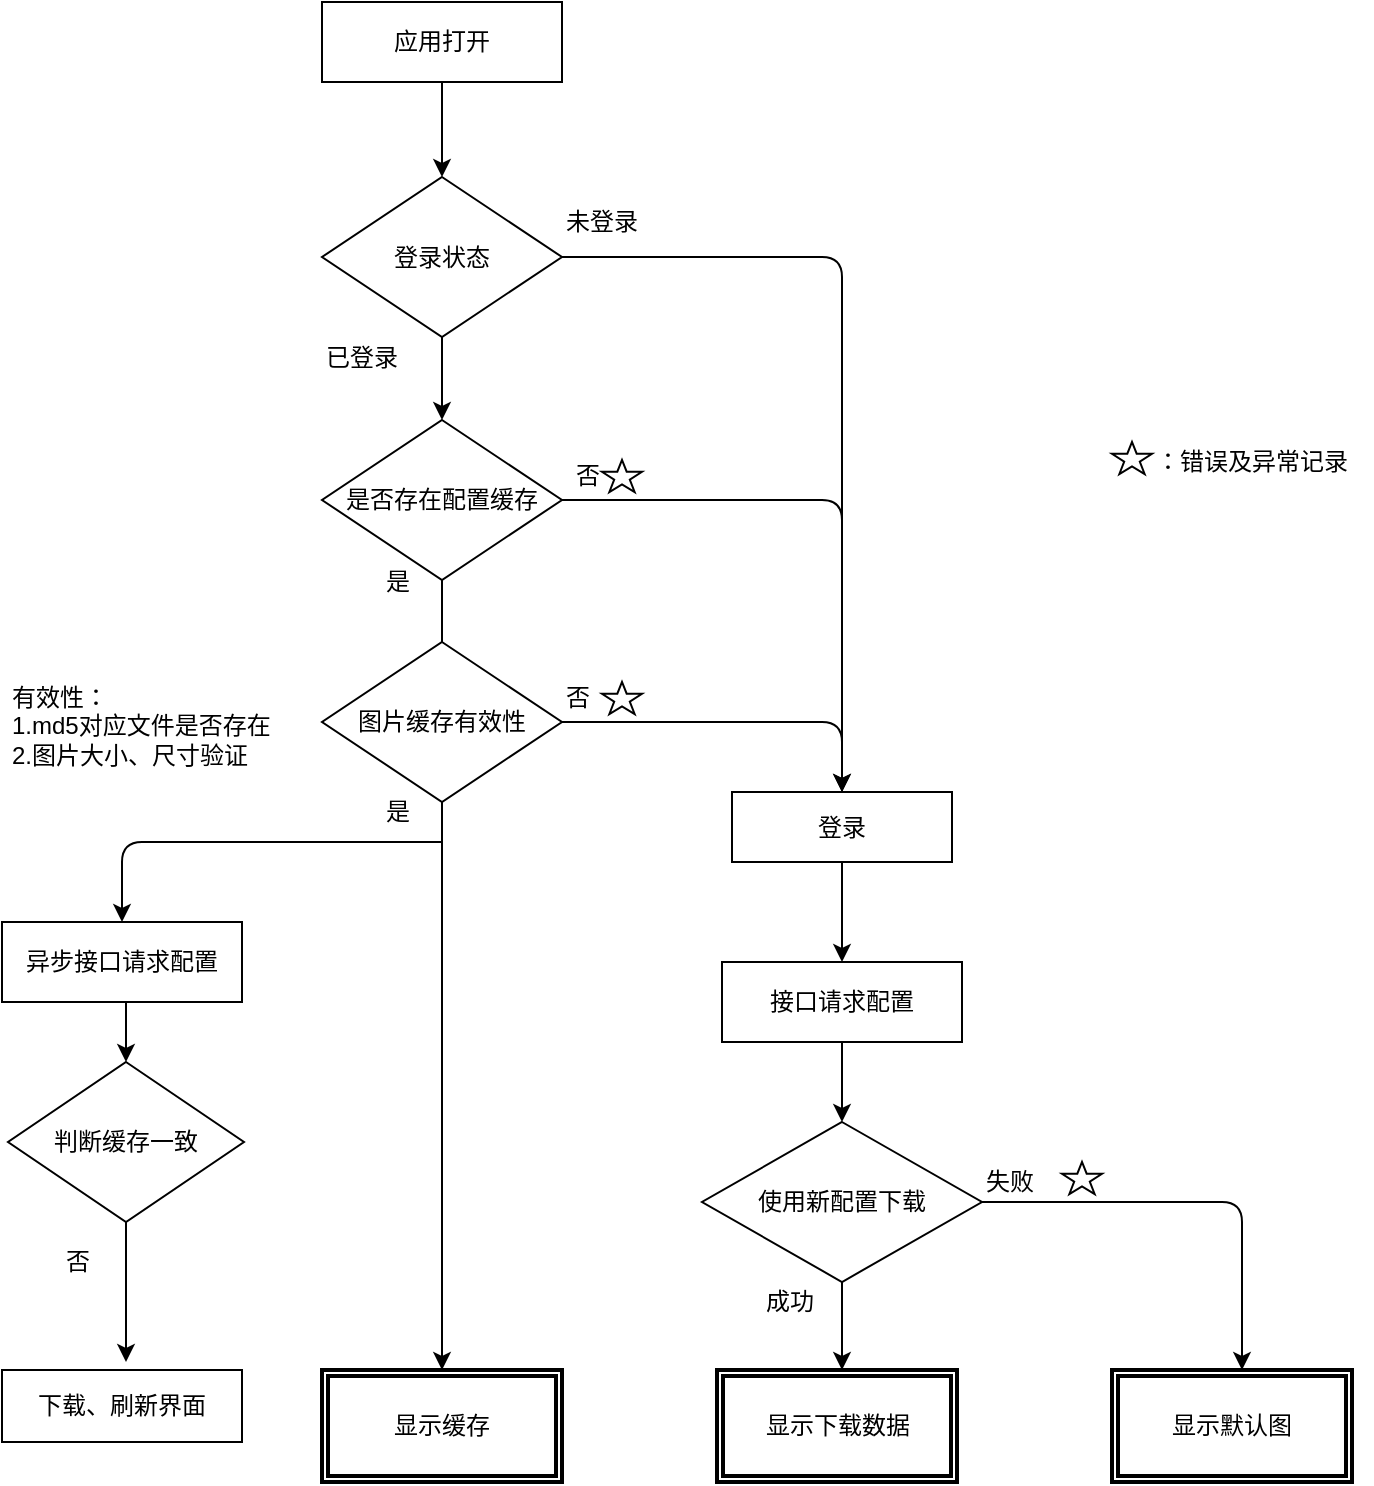 <mxfile version="11.0.9" type="github"><diagram id="Av-IHMT5Xzm4aiiN9Ryq" name="Page-1"><mxGraphModel dx="825" dy="773" grid="1" gridSize="10" guides="1" tooltips="1" connect="1" arrows="1" fold="1" page="1" pageScale="1" pageWidth="827" pageHeight="1169" math="0" shadow="0"><root><mxCell id="0"/><mxCell id="1" parent="0"/><mxCell id="Nhjgdy69EPyARYpoZWZJ-32" style="edgeStyle=orthogonalEdgeStyle;rounded=0;orthogonalLoop=1;jettySize=auto;html=1;entryX=0.5;entryY=0;entryDx=0;entryDy=0;" edge="1" parent="1" source="tXEbZ64m0D1ujOn4RVzD-1" target="Nhjgdy69EPyARYpoZWZJ-19"><mxGeometry relative="1" as="geometry"/></mxCell><mxCell id="tXEbZ64m0D1ujOn4RVzD-1" value="应用打开" style="rounded=0;whiteSpace=wrap;html=1;" parent="1" vertex="1"><mxGeometry x="190" y="30" width="120" height="40" as="geometry"/></mxCell><mxCell id="tXEbZ64m0D1ujOn4RVzD-2" value="是否存在配置缓存" style="rhombus;whiteSpace=wrap;html=1;" parent="1" vertex="1"><mxGeometry x="190" y="239" width="120" height="80" as="geometry"/></mxCell><mxCell id="tXEbZ64m0D1ujOn4RVzD-4" value="" style="endArrow=classic;html=1;exitX=0.5;exitY=1;exitDx=0;exitDy=0;" parent="1" source="tXEbZ64m0D1ujOn4RVzD-2" edge="1"><mxGeometry width="50" height="50" relative="1" as="geometry"><mxPoint x="190" y="410" as="sourcePoint"/><mxPoint x="250" y="390" as="targetPoint"/></mxGeometry></mxCell><mxCell id="tXEbZ64m0D1ujOn4RVzD-5" value="是" style="text;html=1;resizable=0;points=[];autosize=1;align=left;verticalAlign=top;spacingTop=-4;" parent="1" vertex="1"><mxGeometry x="220" y="310" width="30" height="20" as="geometry"/></mxCell><mxCell id="tXEbZ64m0D1ujOn4RVzD-6" value="否" style="text;html=1;resizable=0;points=[];autosize=1;align=left;verticalAlign=top;spacingTop=-4;" parent="1" vertex="1"><mxGeometry x="315" y="257" width="30" height="20" as="geometry"/></mxCell><mxCell id="cP8PxudESQkfHD-K65UT-1" value="" style="endArrow=classic;html=1;entryX=0.5;entryY=0;entryDx=0;entryDy=0;exitX=1;exitY=0.5;exitDx=0;exitDy=0;" parent="1" source="tXEbZ64m0D1ujOn4RVzD-2" edge="1"><mxGeometry width="50" height="50" relative="1" as="geometry"><mxPoint x="350" y="320" as="sourcePoint"/><mxPoint x="450" y="460" as="targetPoint"/><Array as="points"><mxPoint x="330" y="279"/><mxPoint x="390" y="279"/><mxPoint x="450" y="279"/></Array></mxGeometry></mxCell><mxCell id="cP8PxudESQkfHD-K65UT-4" value="图片缓存有效性" style="rhombus;whiteSpace=wrap;html=1;" parent="1" vertex="1"><mxGeometry x="190" y="350" width="120" height="80" as="geometry"/></mxCell><mxCell id="cP8PxudESQkfHD-K65UT-7" value="否" style="text;html=1;resizable=0;points=[];autosize=1;align=left;verticalAlign=top;spacingTop=-4;" parent="1" vertex="1"><mxGeometry x="310" y="368" width="30" height="20" as="geometry"/></mxCell><mxCell id="cP8PxudESQkfHD-K65UT-8" value="" style="endArrow=classic;html=1;exitX=0.5;exitY=1;exitDx=0;exitDy=0;entryX=0.5;entryY=0;entryDx=0;entryDy=0;" parent="1" source="cP8PxudESQkfHD-K65UT-4" edge="1"><mxGeometry width="50" height="50" relative="1" as="geometry"><mxPoint x="260" y="480" as="sourcePoint"/><mxPoint x="250" y="714" as="targetPoint"/></mxGeometry></mxCell><mxCell id="cP8PxudESQkfHD-K65UT-37" style="edgeStyle=orthogonalEdgeStyle;rounded=0;orthogonalLoop=1;jettySize=auto;html=1;entryX=0.5;entryY=0;entryDx=0;entryDy=0;" parent="1" source="cP8PxudESQkfHD-K65UT-14" edge="1"><mxGeometry relative="1" as="geometry"><mxPoint x="450" y="714" as="targetPoint"/></mxGeometry></mxCell><mxCell id="cP8PxudESQkfHD-K65UT-14" value="使用新配置下载" style="rhombus;whiteSpace=wrap;html=1;" parent="1" vertex="1"><mxGeometry x="380" y="590" width="140" height="80" as="geometry"/></mxCell><mxCell id="cP8PxudESQkfHD-K65UT-16" value="成功" style="text;html=1;resizable=0;points=[];autosize=1;align=left;verticalAlign=top;spacingTop=-4;" parent="1" vertex="1"><mxGeometry x="410" y="670" width="40" height="20" as="geometry"/></mxCell><mxCell id="cP8PxudESQkfHD-K65UT-22" value="失败&amp;nbsp;" style="text;html=1;resizable=0;points=[];autosize=1;align=left;verticalAlign=top;spacingTop=-4;" parent="1" vertex="1"><mxGeometry x="520" y="610" width="40" height="20" as="geometry"/></mxCell><mxCell id="cP8PxudESQkfHD-K65UT-24" value="" style="endArrow=classic;html=1;exitX=1;exitY=0.5;exitDx=0;exitDy=0;entryX=0.5;entryY=0;entryDx=0;entryDy=0;" parent="1" source="cP8PxudESQkfHD-K65UT-4" target="Nhjgdy69EPyARYpoZWZJ-28" edge="1"><mxGeometry width="50" height="50" relative="1" as="geometry"><mxPoint x="330" y="320" as="sourcePoint"/><mxPoint x="450" y="460" as="targetPoint"/><Array as="points"><mxPoint x="450" y="390"/></Array></mxGeometry></mxCell><mxCell id="cP8PxudESQkfHD-K65UT-25" style="edgeStyle=orthogonalEdgeStyle;rounded=0;orthogonalLoop=1;jettySize=auto;html=1;exitX=0.5;exitY=1;exitDx=0;exitDy=0;" parent="1" source="cP8PxudESQkfHD-K65UT-14" target="cP8PxudESQkfHD-K65UT-14" edge="1"><mxGeometry relative="1" as="geometry"/></mxCell><mxCell id="cP8PxudESQkfHD-K65UT-26" value="是" style="text;html=1;resizable=0;points=[];autosize=1;align=left;verticalAlign=top;spacingTop=-4;" parent="1" vertex="1"><mxGeometry x="220" y="425" width="30" height="20" as="geometry"/></mxCell><mxCell id="Nhjgdy69EPyARYpoZWZJ-3" value="有效性：&lt;br&gt;1.md5对应文件是否存在&lt;br&gt;2.图片大小、尺寸验证" style="text;html=1;resizable=0;points=[];autosize=1;align=left;verticalAlign=top;spacingTop=-4;" vertex="1" parent="1"><mxGeometry x="33" y="368" width="140" height="40" as="geometry"/></mxCell><mxCell id="Nhjgdy69EPyARYpoZWZJ-6" value="" style="verticalLabelPosition=bottom;verticalAlign=top;html=1;shape=mxgraph.basic.star" vertex="1" parent="1"><mxGeometry x="560" y="610" width="20" height="16" as="geometry"/></mxCell><mxCell id="Nhjgdy69EPyARYpoZWZJ-7" value="" style="verticalLabelPosition=bottom;verticalAlign=top;html=1;shape=mxgraph.basic.star" vertex="1" parent="1"><mxGeometry x="330" y="370" width="20" height="16" as="geometry"/></mxCell><mxCell id="Nhjgdy69EPyARYpoZWZJ-8" value="" style="verticalLabelPosition=bottom;verticalAlign=top;html=1;shape=mxgraph.basic.star" vertex="1" parent="1"><mxGeometry x="585" y="250" width="20" height="16" as="geometry"/></mxCell><mxCell id="Nhjgdy69EPyARYpoZWZJ-10" value="：错误及异常记录" style="text;html=1;resizable=0;points=[];autosize=1;align=left;verticalAlign=top;spacingTop=-4;" vertex="1" parent="1"><mxGeometry x="605" y="250" width="110" height="20" as="geometry"/></mxCell><mxCell id="Nhjgdy69EPyARYpoZWZJ-30" style="edgeStyle=orthogonalEdgeStyle;rounded=0;orthogonalLoop=1;jettySize=auto;html=1;" edge="1" parent="1" source="Nhjgdy69EPyARYpoZWZJ-19" target="tXEbZ64m0D1ujOn4RVzD-2"><mxGeometry relative="1" as="geometry"/></mxCell><mxCell id="Nhjgdy69EPyARYpoZWZJ-19" value="登录状态" style="rhombus;whiteSpace=wrap;html=1;" vertex="1" parent="1"><mxGeometry x="190" y="117.5" width="120" height="80" as="geometry"/></mxCell><mxCell id="Nhjgdy69EPyARYpoZWZJ-21" value="未登录" style="text;html=1;resizable=0;points=[];autosize=1;align=left;verticalAlign=top;spacingTop=-4;" vertex="1" parent="1"><mxGeometry x="310" y="130" width="50" height="20" as="geometry"/></mxCell><mxCell id="Nhjgdy69EPyARYpoZWZJ-25" value="已登录" style="text;html=1;resizable=0;points=[];autosize=1;align=left;verticalAlign=top;spacingTop=-4;" vertex="1" parent="1"><mxGeometry x="190" y="197.5" width="50" height="20" as="geometry"/></mxCell><mxCell id="Nhjgdy69EPyARYpoZWZJ-33" style="edgeStyle=orthogonalEdgeStyle;rounded=0;orthogonalLoop=1;jettySize=auto;html=1;entryX=0.5;entryY=0;entryDx=0;entryDy=0;" edge="1" parent="1" source="cP8PxudESQkfHD-K65UT-2" target="cP8PxudESQkfHD-K65UT-14"><mxGeometry relative="1" as="geometry"/></mxCell><mxCell id="cP8PxudESQkfHD-K65UT-2" value="接口请求配置" style="rounded=0;whiteSpace=wrap;html=1;" parent="1" vertex="1"><mxGeometry x="390" y="510" width="120" height="40" as="geometry"/></mxCell><mxCell id="Nhjgdy69EPyARYpoZWZJ-35" style="edgeStyle=orthogonalEdgeStyle;rounded=0;orthogonalLoop=1;jettySize=auto;html=1;exitX=0.5;exitY=1;exitDx=0;exitDy=0;entryX=0.5;entryY=0;entryDx=0;entryDy=0;" edge="1" parent="1" source="Nhjgdy69EPyARYpoZWZJ-28" target="cP8PxudESQkfHD-K65UT-2"><mxGeometry relative="1" as="geometry"/></mxCell><mxCell id="Nhjgdy69EPyARYpoZWZJ-28" value="登录" style="rounded=0;whiteSpace=wrap;html=1;" vertex="1" parent="1"><mxGeometry x="395" y="425" width="110" height="35" as="geometry"/></mxCell><mxCell id="Nhjgdy69EPyARYpoZWZJ-36" value="" style="edgeStyle=segmentEdgeStyle;endArrow=classic;html=1;exitX=1;exitY=0.5;exitDx=0;exitDy=0;entryX=0.5;entryY=0;entryDx=0;entryDy=0;" edge="1" parent="1" source="Nhjgdy69EPyARYpoZWZJ-19" target="Nhjgdy69EPyARYpoZWZJ-28"><mxGeometry width="50" height="50" relative="1" as="geometry"><mxPoint x="395" y="222.5" as="sourcePoint"/><mxPoint x="445" y="172.5" as="targetPoint"/></mxGeometry></mxCell><mxCell id="Nhjgdy69EPyARYpoZWZJ-37" value="" style="verticalLabelPosition=bottom;verticalAlign=top;html=1;shape=mxgraph.basic.star" vertex="1" parent="1"><mxGeometry x="330" y="259" width="20" height="16" as="geometry"/></mxCell><mxCell id="Nhjgdy69EPyARYpoZWZJ-41" value="" style="edgeStyle=segmentEdgeStyle;endArrow=classic;html=1;exitX=1;exitY=0.5;exitDx=0;exitDy=0;entryX=0.5;entryY=0;entryDx=0;entryDy=0;" edge="1" parent="1" source="cP8PxudESQkfHD-K65UT-14"><mxGeometry width="50" height="50" relative="1" as="geometry"><mxPoint x="655" y="670" as="sourcePoint"/><mxPoint x="650" y="714" as="targetPoint"/></mxGeometry></mxCell><mxCell id="Nhjgdy69EPyARYpoZWZJ-58" style="edgeStyle=orthogonalEdgeStyle;rounded=0;orthogonalLoop=1;jettySize=auto;html=1;exitX=0.5;exitY=1;exitDx=0;exitDy=0;entryX=0.5;entryY=0;entryDx=0;entryDy=0;" edge="1" parent="1" source="Nhjgdy69EPyARYpoZWZJ-43" target="Nhjgdy69EPyARYpoZWZJ-47"><mxGeometry relative="1" as="geometry"/></mxCell><mxCell id="Nhjgdy69EPyARYpoZWZJ-43" value="异步接口请求配置" style="rounded=0;whiteSpace=wrap;html=1;" vertex="1" parent="1"><mxGeometry x="30" y="490" width="120" height="40" as="geometry"/></mxCell><mxCell id="Nhjgdy69EPyARYpoZWZJ-50" value="" style="edgeStyle=orthogonalEdgeStyle;rounded=0;orthogonalLoop=1;jettySize=auto;html=1;" edge="1" parent="1" source="Nhjgdy69EPyARYpoZWZJ-47"><mxGeometry relative="1" as="geometry"><mxPoint x="92" y="710" as="targetPoint"/></mxGeometry></mxCell><mxCell id="Nhjgdy69EPyARYpoZWZJ-47" value="判断缓存一致" style="rhombus;whiteSpace=wrap;html=1;" vertex="1" parent="1"><mxGeometry x="33" y="560" width="118" height="80" as="geometry"/></mxCell><mxCell id="Nhjgdy69EPyARYpoZWZJ-51" value="下载、刷新界面" style="rounded=0;whiteSpace=wrap;html=1;" vertex="1" parent="1"><mxGeometry x="30" y="714" width="120" height="36" as="geometry"/></mxCell><mxCell id="Nhjgdy69EPyARYpoZWZJ-52" value="否" style="text;html=1;resizable=0;points=[];autosize=1;align=left;verticalAlign=top;spacingTop=-4;" vertex="1" parent="1"><mxGeometry x="60" y="650" width="30" height="20" as="geometry"/></mxCell><mxCell id="Nhjgdy69EPyARYpoZWZJ-59" value="" style="edgeStyle=segmentEdgeStyle;endArrow=classic;html=1;" edge="1" parent="1" target="Nhjgdy69EPyARYpoZWZJ-43"><mxGeometry width="50" height="50" relative="1" as="geometry"><mxPoint x="250" y="450" as="sourcePoint"/><mxPoint x="70" y="800" as="targetPoint"/></mxGeometry></mxCell><mxCell id="Nhjgdy69EPyARYpoZWZJ-60" value="显示缓存" style="shape=ext;double=1;rounded=0;whiteSpace=wrap;html=1;strokeWidth=2;" vertex="1" parent="1"><mxGeometry x="190" y="714" width="120" height="56" as="geometry"/></mxCell><mxCell id="Nhjgdy69EPyARYpoZWZJ-62" value="显示下载数据" style="shape=ext;double=1;rounded=0;whiteSpace=wrap;html=1;strokeWidth=2;" vertex="1" parent="1"><mxGeometry x="387.5" y="714" width="120" height="56" as="geometry"/></mxCell><mxCell id="Nhjgdy69EPyARYpoZWZJ-63" value="显示默认图" style="shape=ext;double=1;rounded=0;whiteSpace=wrap;html=1;strokeWidth=2;" vertex="1" parent="1"><mxGeometry x="585" y="714" width="120" height="56" as="geometry"/></mxCell></root></mxGraphModel></diagram></mxfile>